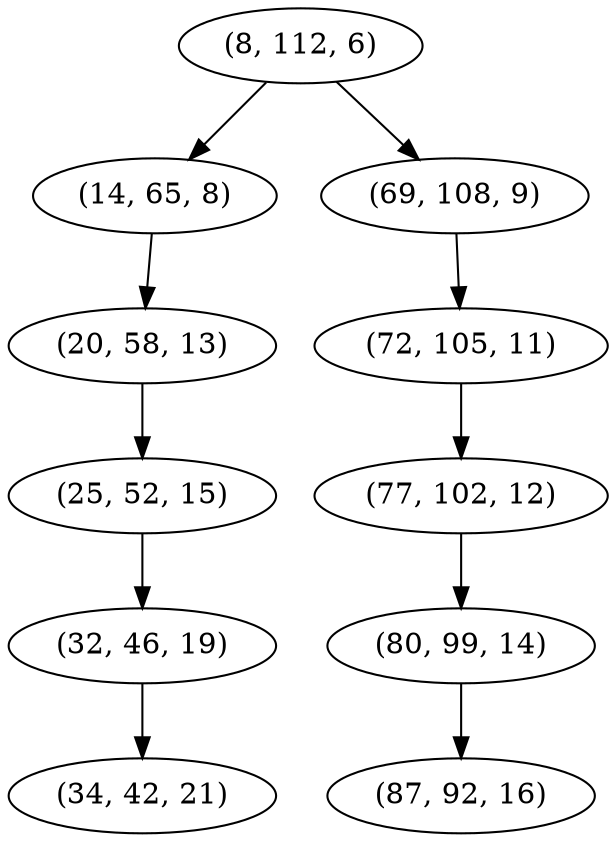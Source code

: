 digraph tree {
    "(8, 112, 6)";
    "(14, 65, 8)";
    "(20, 58, 13)";
    "(25, 52, 15)";
    "(32, 46, 19)";
    "(34, 42, 21)";
    "(69, 108, 9)";
    "(72, 105, 11)";
    "(77, 102, 12)";
    "(80, 99, 14)";
    "(87, 92, 16)";
    "(8, 112, 6)" -> "(14, 65, 8)";
    "(8, 112, 6)" -> "(69, 108, 9)";
    "(14, 65, 8)" -> "(20, 58, 13)";
    "(20, 58, 13)" -> "(25, 52, 15)";
    "(25, 52, 15)" -> "(32, 46, 19)";
    "(32, 46, 19)" -> "(34, 42, 21)";
    "(69, 108, 9)" -> "(72, 105, 11)";
    "(72, 105, 11)" -> "(77, 102, 12)";
    "(77, 102, 12)" -> "(80, 99, 14)";
    "(80, 99, 14)" -> "(87, 92, 16)";
}
